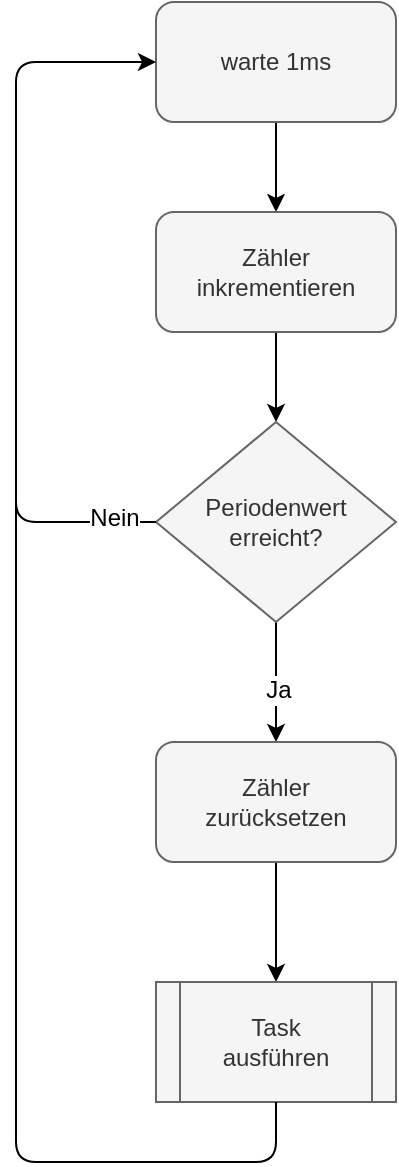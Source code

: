 <mxfile version="10.7.4" type="device"><diagram id="grQ-_GVpPh89zklEA5Mw" name="Page-1"><mxGraphModel dx="829" dy="644" grid="1" gridSize="10" guides="1" tooltips="1" connect="1" arrows="1" fold="1" page="1" pageScale="1" pageWidth="1654" pageHeight="2336" math="0" shadow="0"><root><mxCell id="0"/><mxCell id="1" parent="0"/><mxCell id="haCa1snu36MBL4AHxzCF-4" value="" style="edgeStyle=orthogonalEdgeStyle;rounded=0;orthogonalLoop=1;jettySize=auto;html=1;" parent="1" source="haCa1snu36MBL4AHxzCF-1" target="haCa1snu36MBL4AHxzCF-3" edge="1"><mxGeometry relative="1" as="geometry"/></mxCell><mxCell id="haCa1snu36MBL4AHxzCF-1" value="warte 1ms" style="rounded=1;whiteSpace=wrap;html=1;fillColor=#f5f5f5;strokeColor=#666666;fontColor=#333333;" parent="1" vertex="1"><mxGeometry x="560" y="190" width="120" height="60" as="geometry"/></mxCell><mxCell id="haCa1snu36MBL4AHxzCF-6" value="" style="edgeStyle=orthogonalEdgeStyle;rounded=0;orthogonalLoop=1;jettySize=auto;html=1;" parent="1" source="haCa1snu36MBL4AHxzCF-3" target="haCa1snu36MBL4AHxzCF-5" edge="1"><mxGeometry relative="1" as="geometry"/></mxCell><mxCell id="haCa1snu36MBL4AHxzCF-3" value="Zähler &lt;br&gt;inkrementieren" style="rounded=1;whiteSpace=wrap;html=1;fillColor=#f5f5f5;strokeColor=#666666;fontColor=#333333;" parent="1" vertex="1"><mxGeometry x="560" y="295" width="120" height="60" as="geometry"/></mxCell><mxCell id="haCa1snu36MBL4AHxzCF-10" value="" style="edgeStyle=orthogonalEdgeStyle;rounded=0;orthogonalLoop=1;jettySize=auto;html=1;" parent="1" source="haCa1snu36MBL4AHxzCF-5" target="haCa1snu36MBL4AHxzCF-9" edge="1"><mxGeometry relative="1" as="geometry"/></mxCell><mxCell id="haCa1snu36MBL4AHxzCF-11" value="Ja" style="text;html=1;resizable=0;points=[];align=center;verticalAlign=middle;labelBackgroundColor=#ffffff;" parent="haCa1snu36MBL4AHxzCF-10" vertex="1" connectable="0"><mxGeometry x="0.126" y="1" relative="1" as="geometry"><mxPoint as="offset"/></mxGeometry></mxCell><mxCell id="haCa1snu36MBL4AHxzCF-5" value="Periodenwert&lt;br&gt;erreicht?&lt;br&gt;" style="rhombus;whiteSpace=wrap;html=1;fillColor=#f5f5f5;strokeColor=#666666;fontColor=#333333;" parent="1" vertex="1"><mxGeometry x="560" y="400" width="120" height="100" as="geometry"/></mxCell><mxCell id="haCa1snu36MBL4AHxzCF-13" value="" style="edgeStyle=orthogonalEdgeStyle;rounded=0;orthogonalLoop=1;jettySize=auto;html=1;" parent="1" source="haCa1snu36MBL4AHxzCF-9" target="haCa1snu36MBL4AHxzCF-12" edge="1"><mxGeometry relative="1" as="geometry"/></mxCell><mxCell id="haCa1snu36MBL4AHxzCF-9" value="Zähler &lt;br&gt;zurücksetzen" style="rounded=1;whiteSpace=wrap;html=1;fillColor=#f5f5f5;strokeColor=#666666;fontColor=#333333;" parent="1" vertex="1"><mxGeometry x="560" y="560" width="120" height="60" as="geometry"/></mxCell><mxCell id="haCa1snu36MBL4AHxzCF-12" value="Task&lt;br&gt;ausführen&lt;br&gt;" style="shape=process;whiteSpace=wrap;html=1;backgroundOutline=1;fillColor=#f5f5f5;strokeColor=#666666;fontColor=#333333;" parent="1" vertex="1"><mxGeometry x="560" y="680" width="120" height="60" as="geometry"/></mxCell><mxCell id="haCa1snu36MBL4AHxzCF-14" value="" style="endArrow=classic;html=1;exitX=0;exitY=0.5;exitDx=0;exitDy=0;entryX=0;entryY=0.5;entryDx=0;entryDy=0;edgeStyle=orthogonalEdgeStyle;" parent="1" source="haCa1snu36MBL4AHxzCF-5" target="haCa1snu36MBL4AHxzCF-1" edge="1"><mxGeometry width="50" height="50" relative="1" as="geometry"><mxPoint x="560" y="790" as="sourcePoint"/><mxPoint x="610" y="740" as="targetPoint"/><Array as="points"><mxPoint x="490" y="450"/><mxPoint x="490" y="220"/></Array></mxGeometry></mxCell><mxCell id="haCa1snu36MBL4AHxzCF-15" value="Nein&lt;br&gt;" style="text;html=1;resizable=0;points=[];align=center;verticalAlign=middle;labelBackgroundColor=#ffffff;" parent="haCa1snu36MBL4AHxzCF-14" vertex="1" connectable="0"><mxGeometry x="-0.883" y="-2" relative="1" as="geometry"><mxPoint as="offset"/></mxGeometry></mxCell><mxCell id="haCa1snu36MBL4AHxzCF-17" value="" style="endArrow=none;html=1;entryX=0.5;entryY=1;entryDx=0;entryDy=0;edgeStyle=orthogonalEdgeStyle;" parent="1" target="haCa1snu36MBL4AHxzCF-12" edge="1"><mxGeometry width="50" height="50" relative="1" as="geometry"><mxPoint x="490" y="430" as="sourcePoint"/><mxPoint x="530" y="760" as="targetPoint"/><Array as="points"><mxPoint x="490" y="770"/><mxPoint x="620" y="770"/></Array></mxGeometry></mxCell></root></mxGraphModel></diagram></mxfile>